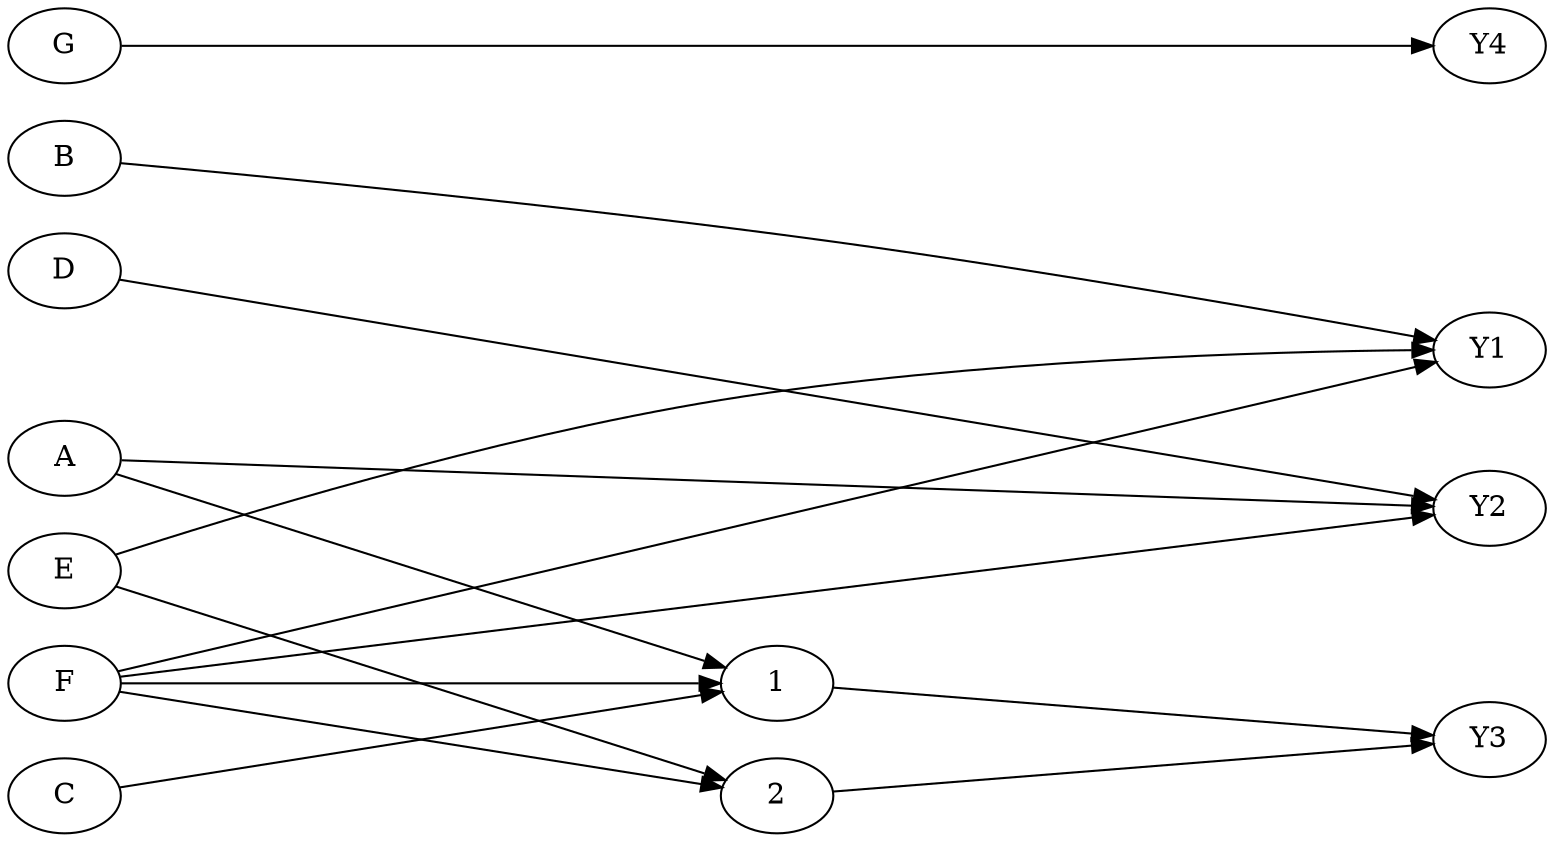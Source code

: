 digraph G {
    rankdir="LR";
    ranksep=4;
    ordering=out;
    B -> Y1;
    E -> Y1;
    F -> Y1;
    A -> Y2;
    D -> Y2;
    F -> Y2;
    A -> 1;
    C -> 1;
    F -> 1;
    1 -> Y3;
    E -> 2;
    F -> 2;
    2 -> Y3;
    G -> Y4;
//    subgraph cluster { A B C D E F G };
 //   subgraph cluster { 1 2 };
  //  subgraph cluster { Y1 Y2 Y3 Y4 };
    {rank=same; A B C D E F G};
    {rank=same; 1 2};
    {rank=same; Y1 Y2 Y3 Y4};
}

